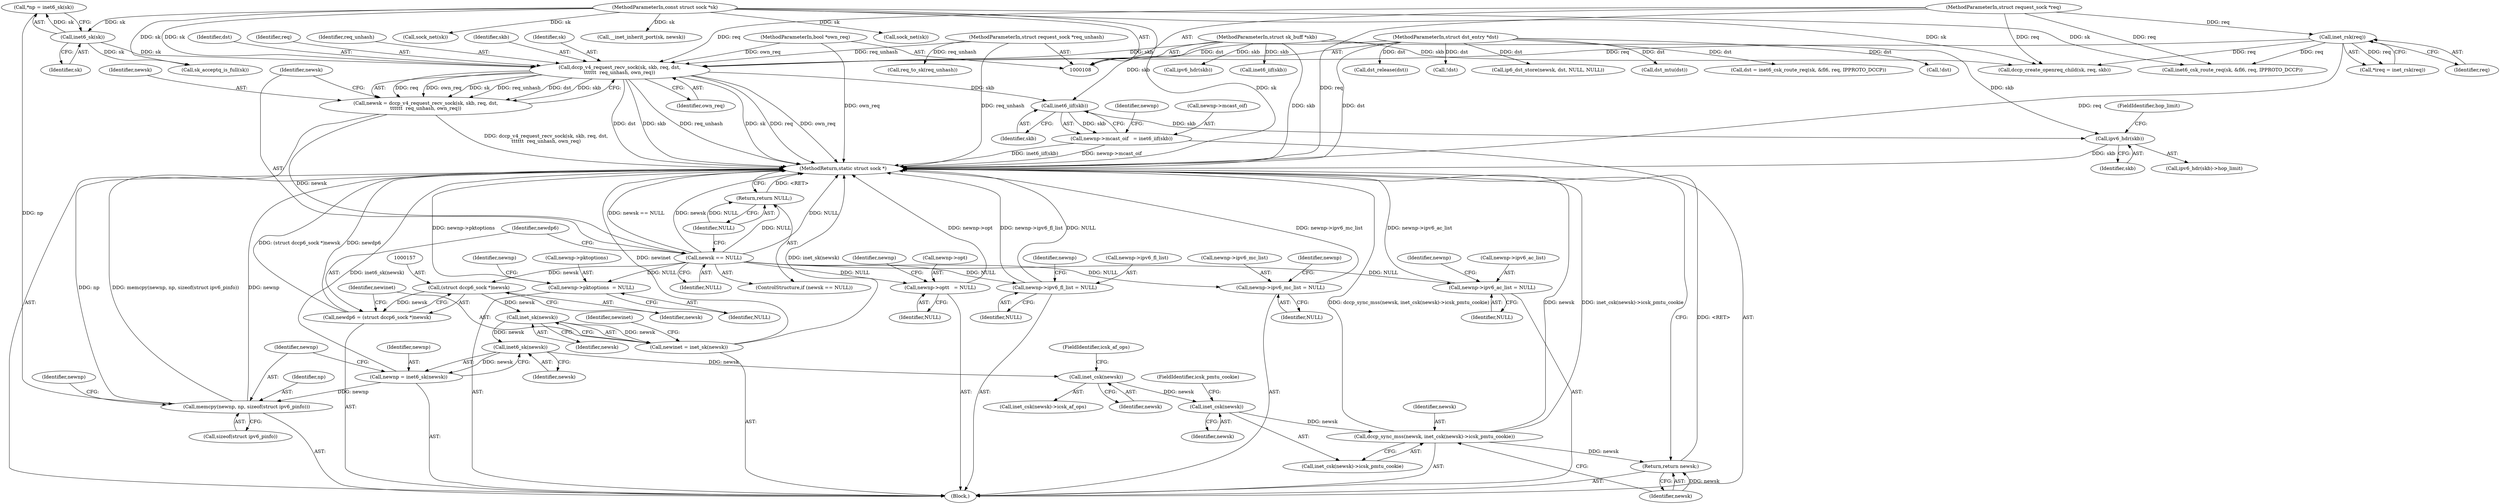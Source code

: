 digraph "0_linux_83eaddab4378db256d00d295bda6ca997cd13a52@API" {
"1000141" [label="(Call,dccp_v4_request_recv_sock(sk, skb, req, dst,\n\t\t\t\t\t\t  req_unhash, own_req))"];
"1000125" [label="(Call,inet6_sk(sk))"];
"1000109" [label="(MethodParameterIn,const struct sock *sk)"];
"1000110" [label="(MethodParameterIn,struct sk_buff *skb)"];
"1000119" [label="(Call,inet_rsk(req))"];
"1000111" [label="(MethodParameterIn,struct request_sock *req)"];
"1000112" [label="(MethodParameterIn,struct dst_entry *dst)"];
"1000113" [label="(MethodParameterIn,struct request_sock *req_unhash)"];
"1000114" [label="(MethodParameterIn,bool *own_req)"];
"1000139" [label="(Call,newsk = dccp_v4_request_recv_sock(sk, skb, req, dst,\n\t\t\t\t\t\t  req_unhash, own_req))"];
"1000149" [label="(Call,newsk == NULL)"];
"1000152" [label="(Return,return NULL;)"];
"1000156" [label="(Call,(struct dccp6_sock *)newsk)"];
"1000154" [label="(Call,newdp6 = (struct dccp6_sock *)newsk)"];
"1000161" [label="(Call,inet_sk(newsk))"];
"1000159" [label="(Call,newinet = inet_sk(newsk))"];
"1000173" [label="(Call,inet6_sk(newsk))"];
"1000171" [label="(Call,newnp = inet6_sk(newsk))"];
"1000175" [label="(Call,memcpy(newnp, np, sizeof(struct ipv6_pinfo)))"];
"1000189" [label="(Call,inet_csk(newsk))"];
"1000241" [label="(Call,inet_csk(newsk))"];
"1000238" [label="(Call,dccp_sync_mss(newsk, inet_csk(newsk)->icsk_pmtu_cookie))"];
"1000244" [label="(Return,return newsk;)"];
"1000199" [label="(Call,newnp->pktoptions  = NULL)"];
"1000204" [label="(Call,newnp->opt\t   = NULL)"];
"1000209" [label="(Call,newnp->ipv6_mc_list = NULL)"];
"1000214" [label="(Call,newnp->ipv6_ac_list = NULL)"];
"1000219" [label="(Call,newnp->ipv6_fl_list = NULL)"];
"1000228" [label="(Call,inet6_iif(skb))"];
"1000224" [label="(Call,newnp->mcast_oif   = inet6_iif(skb))"];
"1000235" [label="(Call,ipv6_hdr(skb))"];
"1000147" [label="(Identifier,own_req)"];
"1000203" [label="(Identifier,NULL)"];
"1000142" [label="(Identifier,sk)"];
"1000232" [label="(Identifier,newnp)"];
"1000257" [label="(Call,inet6_csk_route_req(sk, &fl6, req, IPPROTO_DCCP))"];
"1000145" [label="(Identifier,dst)"];
"1000126" [label="(Identifier,sk)"];
"1000204" [label="(Call,newnp->opt\t   = NULL)"];
"1000213" [label="(Identifier,NULL)"];
"1000243" [label="(FieldIdentifier,icsk_pmtu_cookie)"];
"1000215" [label="(Call,newnp->ipv6_ac_list)"];
"1000245" [label="(Identifier,newsk)"];
"1000139" [label="(Call,newsk = dccp_v4_request_recv_sock(sk, skb, req, dst,\n\t\t\t\t\t\t  req_unhash, own_req))"];
"1000455" [label="(Call,dst_mtu(dst))"];
"1000224" [label="(Call,newnp->mcast_oif   = inet6_iif(skb))"];
"1000529" [label="(Call,sock_net(sk))"];
"1000140" [label="(Identifier,newsk)"];
"1000156" [label="(Call,(struct dccp6_sock *)newsk)"];
"1000269" [label="(Call,dccp_create_openreq_child(sk, req, skb))"];
"1000141" [label="(Call,dccp_v4_request_recv_sock(sk, skb, req, dst,\n\t\t\t\t\t\t  req_unhash, own_req))"];
"1000114" [label="(MethodParameterIn,bool *own_req)"];
"1000473" [label="(Call,__inet_inherit_port(sk, newsk))"];
"1000155" [label="(Identifier,newdp6)"];
"1000176" [label="(Identifier,newnp)"];
"1000396" [label="(Call,inet6_iif(skb))"];
"1000255" [label="(Call,dst = inet6_csk_route_req(sk, &fl6, req, IPPROTO_DCCP))"];
"1000206" [label="(Identifier,newnp)"];
"1000223" [label="(Identifier,NULL)"];
"1000111" [label="(MethodParameterIn,struct request_sock *req)"];
"1000149" [label="(Call,newsk == NULL)"];
"1000225" [label="(Call,newnp->mcast_oif)"];
"1000138" [label="(Block,)"];
"1000235" [label="(Call,ipv6_hdr(skb))"];
"1000244" [label="(Return,return newsk;)"];
"1000125" [label="(Call,inet6_sk(sk))"];
"1000251" [label="(Call,!dst)"];
"1000237" [label="(FieldIdentifier,hop_limit)"];
"1000153" [label="(Identifier,NULL)"];
"1000221" [label="(Identifier,newnp)"];
"1000144" [label="(Identifier,req)"];
"1000150" [label="(Identifier,newsk)"];
"1000199" [label="(Call,newnp->pktoptions  = NULL)"];
"1000119" [label="(Call,inet_rsk(req))"];
"1000488" [label="(Call,req_to_sk(req_unhash))"];
"1000177" [label="(Identifier,np)"];
"1000537" [label="(Call,sock_net(sk))"];
"1000110" [label="(MethodParameterIn,struct sk_buff *skb)"];
"1000113" [label="(MethodParameterIn,struct request_sock *req_unhash)"];
"1000220" [label="(Call,newnp->ipv6_fl_list)"];
"1000542" [label="(MethodReturn,static struct sock *)"];
"1000154" [label="(Call,newdp6 = (struct dccp6_sock *)newsk)"];
"1000226" [label="(Identifier,newnp)"];
"1000236" [label="(Identifier,skb)"];
"1000109" [label="(MethodParameterIn,const struct sock *sk)"];
"1000174" [label="(Identifier,newsk)"];
"1000218" [label="(Identifier,NULL)"];
"1000173" [label="(Call,inet6_sk(newsk))"];
"1000191" [label="(FieldIdentifier,icsk_af_ops)"];
"1000239" [label="(Identifier,newsk)"];
"1000210" [label="(Call,newnp->ipv6_mc_list)"];
"1000123" [label="(Call,*np = inet6_sk(sk))"];
"1000219" [label="(Call,newnp->ipv6_fl_list = NULL)"];
"1000151" [label="(Identifier,NULL)"];
"1000175" [label="(Call,memcpy(newnp, np, sizeof(struct ipv6_pinfo)))"];
"1000148" [label="(ControlStructure,if (newsk == NULL))"];
"1000229" [label="(Identifier,skb)"];
"1000160" [label="(Identifier,newinet)"];
"1000165" [label="(Identifier,newinet)"];
"1000146" [label="(Identifier,req_unhash)"];
"1000208" [label="(Identifier,NULL)"];
"1000533" [label="(Call,dst_release(dst))"];
"1000234" [label="(Call,ipv6_hdr(skb)->hop_limit)"];
"1000117" [label="(Call,*ireq = inet_rsk(req))"];
"1000182" [label="(Identifier,newnp)"];
"1000211" [label="(Identifier,newnp)"];
"1000209" [label="(Call,newnp->ipv6_mc_list = NULL)"];
"1000238" [label="(Call,dccp_sync_mss(newsk, inet_csk(newsk)->icsk_pmtu_cookie))"];
"1000152" [label="(Return,return NULL;)"];
"1000120" [label="(Identifier,req)"];
"1000264" [label="(Call,!dst)"];
"1000178" [label="(Call,sizeof(struct ipv6_pinfo))"];
"1000190" [label="(Identifier,newsk)"];
"1000205" [label="(Call,newnp->opt)"];
"1000278" [label="(Call,ip6_dst_store(newsk, dst, NULL, NULL))"];
"1000216" [label="(Identifier,newnp)"];
"1000158" [label="(Identifier,newsk)"];
"1000161" [label="(Call,inet_sk(newsk))"];
"1000240" [label="(Call,inet_csk(newsk)->icsk_pmtu_cookie)"];
"1000159" [label="(Call,newinet = inet_sk(newsk))"];
"1000143" [label="(Identifier,skb)"];
"1000162" [label="(Identifier,newsk)"];
"1000172" [label="(Identifier,newnp)"];
"1000189" [label="(Call,inet_csk(newsk))"];
"1000242" [label="(Identifier,newsk)"];
"1000200" [label="(Call,newnp->pktoptions)"];
"1000241" [label="(Call,inet_csk(newsk))"];
"1000112" [label="(MethodParameterIn,struct dst_entry *dst)"];
"1000228" [label="(Call,inet6_iif(skb))"];
"1000188" [label="(Call,inet_csk(newsk)->icsk_af_ops)"];
"1000247" [label="(Call,sk_acceptq_is_full(sk))"];
"1000403" [label="(Call,ipv6_hdr(skb))"];
"1000214" [label="(Call,newnp->ipv6_ac_list = NULL)"];
"1000171" [label="(Call,newnp = inet6_sk(newsk))"];
"1000141" -> "1000139"  [label="AST: "];
"1000141" -> "1000147"  [label="CFG: "];
"1000142" -> "1000141"  [label="AST: "];
"1000143" -> "1000141"  [label="AST: "];
"1000144" -> "1000141"  [label="AST: "];
"1000145" -> "1000141"  [label="AST: "];
"1000146" -> "1000141"  [label="AST: "];
"1000147" -> "1000141"  [label="AST: "];
"1000139" -> "1000141"  [label="CFG: "];
"1000141" -> "1000542"  [label="DDG: sk"];
"1000141" -> "1000542"  [label="DDG: req"];
"1000141" -> "1000542"  [label="DDG: dst"];
"1000141" -> "1000542"  [label="DDG: skb"];
"1000141" -> "1000542"  [label="DDG: req_unhash"];
"1000141" -> "1000542"  [label="DDG: own_req"];
"1000141" -> "1000139"  [label="DDG: req"];
"1000141" -> "1000139"  [label="DDG: own_req"];
"1000141" -> "1000139"  [label="DDG: sk"];
"1000141" -> "1000139"  [label="DDG: req_unhash"];
"1000141" -> "1000139"  [label="DDG: dst"];
"1000141" -> "1000139"  [label="DDG: skb"];
"1000125" -> "1000141"  [label="DDG: sk"];
"1000109" -> "1000141"  [label="DDG: sk"];
"1000110" -> "1000141"  [label="DDG: skb"];
"1000119" -> "1000141"  [label="DDG: req"];
"1000111" -> "1000141"  [label="DDG: req"];
"1000112" -> "1000141"  [label="DDG: dst"];
"1000113" -> "1000141"  [label="DDG: req_unhash"];
"1000114" -> "1000141"  [label="DDG: own_req"];
"1000141" -> "1000228"  [label="DDG: skb"];
"1000125" -> "1000123"  [label="AST: "];
"1000125" -> "1000126"  [label="CFG: "];
"1000126" -> "1000125"  [label="AST: "];
"1000123" -> "1000125"  [label="CFG: "];
"1000125" -> "1000123"  [label="DDG: sk"];
"1000109" -> "1000125"  [label="DDG: sk"];
"1000125" -> "1000247"  [label="DDG: sk"];
"1000109" -> "1000108"  [label="AST: "];
"1000109" -> "1000542"  [label="DDG: sk"];
"1000109" -> "1000247"  [label="DDG: sk"];
"1000109" -> "1000257"  [label="DDG: sk"];
"1000109" -> "1000269"  [label="DDG: sk"];
"1000109" -> "1000473"  [label="DDG: sk"];
"1000109" -> "1000529"  [label="DDG: sk"];
"1000109" -> "1000537"  [label="DDG: sk"];
"1000110" -> "1000108"  [label="AST: "];
"1000110" -> "1000542"  [label="DDG: skb"];
"1000110" -> "1000228"  [label="DDG: skb"];
"1000110" -> "1000235"  [label="DDG: skb"];
"1000110" -> "1000269"  [label="DDG: skb"];
"1000110" -> "1000396"  [label="DDG: skb"];
"1000110" -> "1000403"  [label="DDG: skb"];
"1000119" -> "1000117"  [label="AST: "];
"1000119" -> "1000120"  [label="CFG: "];
"1000120" -> "1000119"  [label="AST: "];
"1000117" -> "1000119"  [label="CFG: "];
"1000119" -> "1000542"  [label="DDG: req"];
"1000119" -> "1000117"  [label="DDG: req"];
"1000111" -> "1000119"  [label="DDG: req"];
"1000119" -> "1000257"  [label="DDG: req"];
"1000119" -> "1000269"  [label="DDG: req"];
"1000111" -> "1000108"  [label="AST: "];
"1000111" -> "1000542"  [label="DDG: req"];
"1000111" -> "1000257"  [label="DDG: req"];
"1000111" -> "1000269"  [label="DDG: req"];
"1000112" -> "1000108"  [label="AST: "];
"1000112" -> "1000542"  [label="DDG: dst"];
"1000112" -> "1000251"  [label="DDG: dst"];
"1000112" -> "1000255"  [label="DDG: dst"];
"1000112" -> "1000264"  [label="DDG: dst"];
"1000112" -> "1000278"  [label="DDG: dst"];
"1000112" -> "1000455"  [label="DDG: dst"];
"1000112" -> "1000533"  [label="DDG: dst"];
"1000113" -> "1000108"  [label="AST: "];
"1000113" -> "1000542"  [label="DDG: req_unhash"];
"1000113" -> "1000488"  [label="DDG: req_unhash"];
"1000114" -> "1000108"  [label="AST: "];
"1000114" -> "1000542"  [label="DDG: own_req"];
"1000139" -> "1000138"  [label="AST: "];
"1000140" -> "1000139"  [label="AST: "];
"1000150" -> "1000139"  [label="CFG: "];
"1000139" -> "1000542"  [label="DDG: dccp_v4_request_recv_sock(sk, skb, req, dst,\n\t\t\t\t\t\t  req_unhash, own_req)"];
"1000139" -> "1000149"  [label="DDG: newsk"];
"1000149" -> "1000148"  [label="AST: "];
"1000149" -> "1000151"  [label="CFG: "];
"1000150" -> "1000149"  [label="AST: "];
"1000151" -> "1000149"  [label="AST: "];
"1000153" -> "1000149"  [label="CFG: "];
"1000155" -> "1000149"  [label="CFG: "];
"1000149" -> "1000542"  [label="DDG: NULL"];
"1000149" -> "1000542"  [label="DDG: newsk == NULL"];
"1000149" -> "1000542"  [label="DDG: newsk"];
"1000149" -> "1000152"  [label="DDG: NULL"];
"1000149" -> "1000156"  [label="DDG: newsk"];
"1000149" -> "1000199"  [label="DDG: NULL"];
"1000149" -> "1000204"  [label="DDG: NULL"];
"1000149" -> "1000209"  [label="DDG: NULL"];
"1000149" -> "1000214"  [label="DDG: NULL"];
"1000149" -> "1000219"  [label="DDG: NULL"];
"1000152" -> "1000148"  [label="AST: "];
"1000152" -> "1000153"  [label="CFG: "];
"1000153" -> "1000152"  [label="AST: "];
"1000542" -> "1000152"  [label="CFG: "];
"1000152" -> "1000542"  [label="DDG: <RET>"];
"1000153" -> "1000152"  [label="DDG: NULL"];
"1000156" -> "1000154"  [label="AST: "];
"1000156" -> "1000158"  [label="CFG: "];
"1000157" -> "1000156"  [label="AST: "];
"1000158" -> "1000156"  [label="AST: "];
"1000154" -> "1000156"  [label="CFG: "];
"1000156" -> "1000154"  [label="DDG: newsk"];
"1000156" -> "1000161"  [label="DDG: newsk"];
"1000154" -> "1000138"  [label="AST: "];
"1000155" -> "1000154"  [label="AST: "];
"1000160" -> "1000154"  [label="CFG: "];
"1000154" -> "1000542"  [label="DDG: newdp6"];
"1000154" -> "1000542"  [label="DDG: (struct dccp6_sock *)newsk"];
"1000161" -> "1000159"  [label="AST: "];
"1000161" -> "1000162"  [label="CFG: "];
"1000162" -> "1000161"  [label="AST: "];
"1000159" -> "1000161"  [label="CFG: "];
"1000161" -> "1000159"  [label="DDG: newsk"];
"1000161" -> "1000173"  [label="DDG: newsk"];
"1000159" -> "1000138"  [label="AST: "];
"1000160" -> "1000159"  [label="AST: "];
"1000165" -> "1000159"  [label="CFG: "];
"1000159" -> "1000542"  [label="DDG: newinet"];
"1000159" -> "1000542"  [label="DDG: inet_sk(newsk)"];
"1000173" -> "1000171"  [label="AST: "];
"1000173" -> "1000174"  [label="CFG: "];
"1000174" -> "1000173"  [label="AST: "];
"1000171" -> "1000173"  [label="CFG: "];
"1000173" -> "1000171"  [label="DDG: newsk"];
"1000173" -> "1000189"  [label="DDG: newsk"];
"1000171" -> "1000138"  [label="AST: "];
"1000172" -> "1000171"  [label="AST: "];
"1000176" -> "1000171"  [label="CFG: "];
"1000171" -> "1000542"  [label="DDG: inet6_sk(newsk)"];
"1000171" -> "1000175"  [label="DDG: newnp"];
"1000175" -> "1000138"  [label="AST: "];
"1000175" -> "1000178"  [label="CFG: "];
"1000176" -> "1000175"  [label="AST: "];
"1000177" -> "1000175"  [label="AST: "];
"1000178" -> "1000175"  [label="AST: "];
"1000182" -> "1000175"  [label="CFG: "];
"1000175" -> "1000542"  [label="DDG: newnp"];
"1000175" -> "1000542"  [label="DDG: np"];
"1000175" -> "1000542"  [label="DDG: memcpy(newnp, np, sizeof(struct ipv6_pinfo))"];
"1000123" -> "1000175"  [label="DDG: np"];
"1000189" -> "1000188"  [label="AST: "];
"1000189" -> "1000190"  [label="CFG: "];
"1000190" -> "1000189"  [label="AST: "];
"1000191" -> "1000189"  [label="CFG: "];
"1000189" -> "1000241"  [label="DDG: newsk"];
"1000241" -> "1000240"  [label="AST: "];
"1000241" -> "1000242"  [label="CFG: "];
"1000242" -> "1000241"  [label="AST: "];
"1000243" -> "1000241"  [label="CFG: "];
"1000241" -> "1000238"  [label="DDG: newsk"];
"1000238" -> "1000138"  [label="AST: "];
"1000238" -> "1000240"  [label="CFG: "];
"1000239" -> "1000238"  [label="AST: "];
"1000240" -> "1000238"  [label="AST: "];
"1000245" -> "1000238"  [label="CFG: "];
"1000238" -> "1000542"  [label="DDG: newsk"];
"1000238" -> "1000542"  [label="DDG: inet_csk(newsk)->icsk_pmtu_cookie"];
"1000238" -> "1000542"  [label="DDG: dccp_sync_mss(newsk, inet_csk(newsk)->icsk_pmtu_cookie)"];
"1000238" -> "1000244"  [label="DDG: newsk"];
"1000244" -> "1000138"  [label="AST: "];
"1000244" -> "1000245"  [label="CFG: "];
"1000245" -> "1000244"  [label="AST: "];
"1000542" -> "1000244"  [label="CFG: "];
"1000244" -> "1000542"  [label="DDG: <RET>"];
"1000245" -> "1000244"  [label="DDG: newsk"];
"1000199" -> "1000138"  [label="AST: "];
"1000199" -> "1000203"  [label="CFG: "];
"1000200" -> "1000199"  [label="AST: "];
"1000203" -> "1000199"  [label="AST: "];
"1000206" -> "1000199"  [label="CFG: "];
"1000199" -> "1000542"  [label="DDG: newnp->pktoptions"];
"1000204" -> "1000138"  [label="AST: "];
"1000204" -> "1000208"  [label="CFG: "];
"1000205" -> "1000204"  [label="AST: "];
"1000208" -> "1000204"  [label="AST: "];
"1000211" -> "1000204"  [label="CFG: "];
"1000204" -> "1000542"  [label="DDG: newnp->opt"];
"1000209" -> "1000138"  [label="AST: "];
"1000209" -> "1000213"  [label="CFG: "];
"1000210" -> "1000209"  [label="AST: "];
"1000213" -> "1000209"  [label="AST: "];
"1000216" -> "1000209"  [label="CFG: "];
"1000209" -> "1000542"  [label="DDG: newnp->ipv6_mc_list"];
"1000214" -> "1000138"  [label="AST: "];
"1000214" -> "1000218"  [label="CFG: "];
"1000215" -> "1000214"  [label="AST: "];
"1000218" -> "1000214"  [label="AST: "];
"1000221" -> "1000214"  [label="CFG: "];
"1000214" -> "1000542"  [label="DDG: newnp->ipv6_ac_list"];
"1000219" -> "1000138"  [label="AST: "];
"1000219" -> "1000223"  [label="CFG: "];
"1000220" -> "1000219"  [label="AST: "];
"1000223" -> "1000219"  [label="AST: "];
"1000226" -> "1000219"  [label="CFG: "];
"1000219" -> "1000542"  [label="DDG: NULL"];
"1000219" -> "1000542"  [label="DDG: newnp->ipv6_fl_list"];
"1000228" -> "1000224"  [label="AST: "];
"1000228" -> "1000229"  [label="CFG: "];
"1000229" -> "1000228"  [label="AST: "];
"1000224" -> "1000228"  [label="CFG: "];
"1000228" -> "1000224"  [label="DDG: skb"];
"1000228" -> "1000235"  [label="DDG: skb"];
"1000224" -> "1000138"  [label="AST: "];
"1000225" -> "1000224"  [label="AST: "];
"1000232" -> "1000224"  [label="CFG: "];
"1000224" -> "1000542"  [label="DDG: newnp->mcast_oif"];
"1000224" -> "1000542"  [label="DDG: inet6_iif(skb)"];
"1000235" -> "1000234"  [label="AST: "];
"1000235" -> "1000236"  [label="CFG: "];
"1000236" -> "1000235"  [label="AST: "];
"1000237" -> "1000235"  [label="CFG: "];
"1000235" -> "1000542"  [label="DDG: skb"];
}
